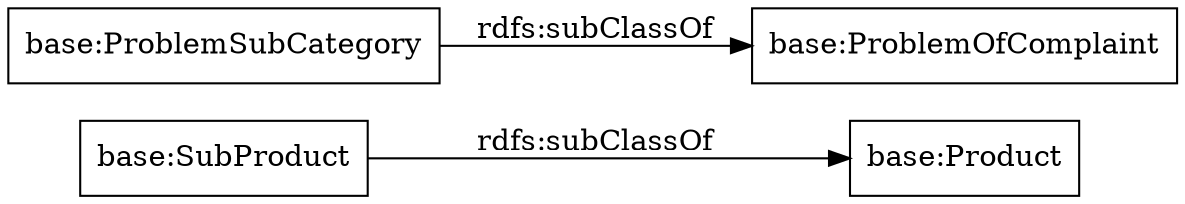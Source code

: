 digraph ar2dtool_diagram { 
rankdir=LR;
size="1000"
node [shape = rectangle, color="black"]; "base:SubProduct" "base:Product" "base:ProblemSubCategory" "base:ProblemOfComplaint" ; /*classes style*/
	"base:SubProduct" -> "base:Product" [ label = "rdfs:subClassOf" ];
	"base:ProblemSubCategory" -> "base:ProblemOfComplaint" [ label = "rdfs:subClassOf" ];

}
